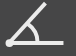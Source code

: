 <mxfile version="28.0.6">
  <diagram name="第 1 页" id="VX8x2q7U5yT6BQhmhuAg">
    <mxGraphModel dx="67" dy="43" grid="1" gridSize="1.181" guides="1" tooltips="1" connect="1" arrows="1" fold="1" page="1" pageScale="1" pageWidth="35" pageHeight="31" background="#464647" math="0" shadow="0">
      <root>
        <mxCell id="0" />
        <mxCell id="1" parent="0" />
        <mxCell id="b_M9QXe0s635dm8O5EwX-4" value="" style="endArrow=none;html=1;rounded=0;strokeColor=#EBEBEB;strokeWidth=1.968;startArrow=oval;startFill=1;startSize=1.968;" parent="1" edge="1">
          <mxGeometry width="50" height="50" relative="1" as="geometry">
            <mxPoint x="3.73" y="23.54" as="sourcePoint" />
            <mxPoint x="30.73" y="23.54" as="targetPoint" />
          </mxGeometry>
        </mxCell>
        <mxCell id="b_M9QXe0s635dm8O5EwX-5" value="" style="endArrow=none;html=1;rounded=0;strokeColor=#EBEBEB;strokeWidth=1.968;" parent="1" edge="1">
          <mxGeometry width="50" height="50" relative="1" as="geometry">
            <mxPoint x="3.54" y="23.51" as="sourcePoint" />
            <mxPoint x="21.73" y="3.54" as="targetPoint" />
          </mxGeometry>
        </mxCell>
        <mxCell id="vB7HMkJseP0Ak8gnfyoB-1" value="" style="curved=1;endArrow=none;html=1;rounded=0;endFill=0;strokeColor=#EBEBEB;strokeWidth=1.968;" edge="1" parent="1">
          <mxGeometry width="50" height="50" relative="1" as="geometry">
            <mxPoint x="17.73" y="22.79" as="sourcePoint" />
            <mxPoint x="12.73" y="13.79" as="targetPoint" />
            <Array as="points">
              <mxPoint x="17.73" y="17.35" />
            </Array>
          </mxGeometry>
        </mxCell>
      </root>
    </mxGraphModel>
  </diagram>
</mxfile>
